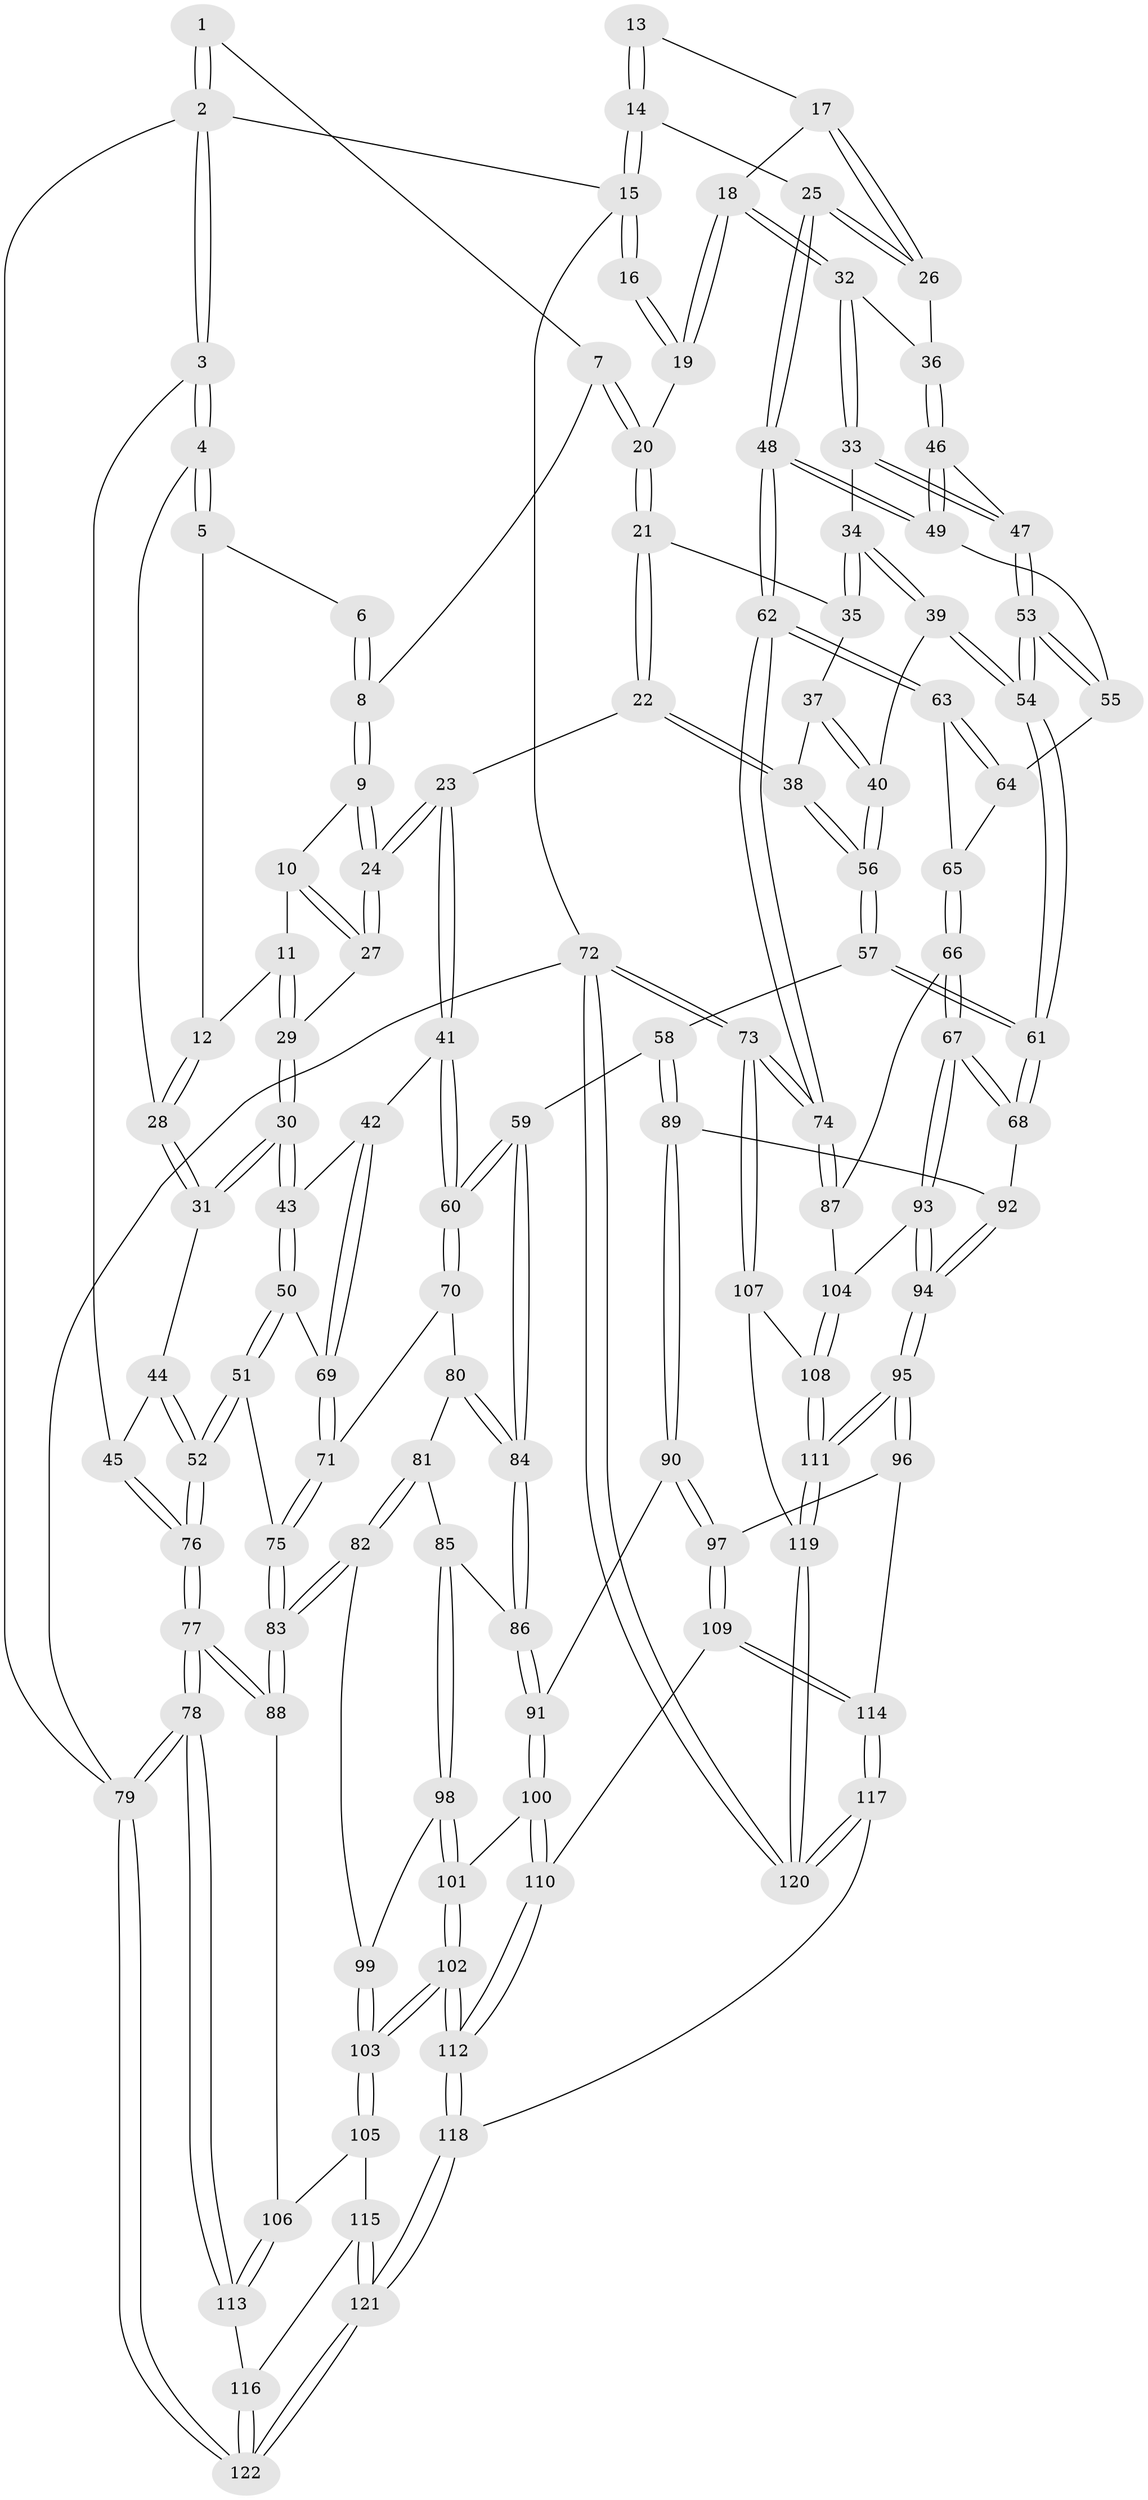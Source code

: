 // Generated by graph-tools (version 1.1) at 2025/59/03/09/25 04:59:56]
// undirected, 122 vertices, 302 edges
graph export_dot {
graph [start="1"]
  node [color=gray90,style=filled];
  1 [pos="+0.43073228922317935+0"];
  2 [pos="+0+0"];
  3 [pos="+0+0"];
  4 [pos="+0+0"];
  5 [pos="+0.21721108367827902+0.07599198119190995"];
  6 [pos="+0.2214493184214752+0.07331950782921844"];
  7 [pos="+0.5199316396700265+0"];
  8 [pos="+0.4015483905032747+0.048959997102650636"];
  9 [pos="+0.3902014846357885+0.07229220521758041"];
  10 [pos="+0.3074192398021163+0.12686466491337056"];
  11 [pos="+0.2418364173422416+0.13096315948239307"];
  12 [pos="+0.24114727893602156+0.13025946978051464"];
  13 [pos="+0.9791279746788614+0.11004014923044596"];
  14 [pos="+1+0.153799340505006"];
  15 [pos="+1+0"];
  16 [pos="+0.8103603133536819+0"];
  17 [pos="+0.9414076782684224+0.13856546071428838"];
  18 [pos="+0.7140429243361328+0"];
  19 [pos="+0.6597530362560078+0"];
  20 [pos="+0.6568122401678806+0"];
  21 [pos="+0.5959868851197059+0.07899505593079652"];
  22 [pos="+0.42146295060608824+0.28442707400807316"];
  23 [pos="+0.41328666122720414+0.2841073270523398"];
  24 [pos="+0.3977415060384425+0.25031108701135757"];
  25 [pos="+1+0.2403875255435576"];
  26 [pos="+0.946187740230204+0.22286460577776473"];
  27 [pos="+0.30890989296928056+0.20183604574571554"];
  28 [pos="+0.08248638475408113+0.16905096104714512"];
  29 [pos="+0.22958718704956835+0.22491098431855017"];
  30 [pos="+0.1812108369263327+0.29318756300747334"];
  31 [pos="+0.11965588673171428+0.23287210047495865"];
  32 [pos="+0.7835944565247532+0.1927538396899706"];
  33 [pos="+0.7516976344722859+0.2744057869988746"];
  34 [pos="+0.6873001703808461+0.3031308001308522"];
  35 [pos="+0.5975704113336565+0.18029269973700923"];
  36 [pos="+0.9083593310117054+0.24236053315233785"];
  37 [pos="+0.5931198490982545+0.19592768388306306"];
  38 [pos="+0.4851186630464629+0.3171963615417789"];
  39 [pos="+0.6301947358126381+0.3578629766321819"];
  40 [pos="+0.5956171460063304+0.3582909963825292"];
  41 [pos="+0.2908471111160888+0.39265914911474975"];
  42 [pos="+0.2840548691379904+0.3914705953568892"];
  43 [pos="+0.1901076357594811+0.3257576158649666"];
  44 [pos="+0.05276292377854664+0.27500598150282557"];
  45 [pos="+0+0.28865076434020587"];
  46 [pos="+0.909646745974879+0.3227350092969788"];
  47 [pos="+0.7792544319371502+0.32417612742902496"];
  48 [pos="+1+0.4283274688106965"];
  49 [pos="+0.9205891546774919+0.353828502944108"];
  50 [pos="+0+0.44647263338012244"];
  51 [pos="+0+0.46495404850403105"];
  52 [pos="+0+0.4649895848617695"];
  53 [pos="+0.798263943713193+0.43431560638264"];
  54 [pos="+0.7361198709987266+0.4750502421035681"];
  55 [pos="+0.8504096615606891+0.4375267358440176"];
  56 [pos="+0.551666148696813+0.37356560778097253"];
  57 [pos="+0.5172605572206072+0.4957074087865542"];
  58 [pos="+0.4468258933997722+0.5444700494798174"];
  59 [pos="+0.39595871933770044+0.5402842838075909"];
  60 [pos="+0.38001398029364836+0.5200073127970337"];
  61 [pos="+0.7051262217290778+0.560597132074865"];
  62 [pos="+1+0.4411333366835119"];
  63 [pos="+1+0.45921543767130335"];
  64 [pos="+0.852018800414506+0.43930658633583564"];
  65 [pos="+0.9062904212488335+0.5294944300143976"];
  66 [pos="+0.8732360911434348+0.6583109196094986"];
  67 [pos="+0.7925268072088277+0.6844503694277199"];
  68 [pos="+0.71378639788292+0.5921812511486326"];
  69 [pos="+0.18420499063581408+0.514935960658911"];
  70 [pos="+0.18562042631071857+0.560200865066831"];
  71 [pos="+0.18213250197765432+0.5580413985972464"];
  72 [pos="+1+1"];
  73 [pos="+1+1"];
  74 [pos="+1+0.6943763555667665"];
  75 [pos="+0.13784311875551625+0.5950497153403521"];
  76 [pos="+0+0.4854298227263015"];
  77 [pos="+0+0.7846119007551509"];
  78 [pos="+0+0.9043947573575926"];
  79 [pos="+0+1"];
  80 [pos="+0.21944646108177893+0.5869599625819395"];
  81 [pos="+0.22249559651478282+0.6051373021958844"];
  82 [pos="+0.14642911268554726+0.7365855009383337"];
  83 [pos="+0.11242820802251187+0.7403587848056683"];
  84 [pos="+0.3691004770936088+0.5754940359655947"];
  85 [pos="+0.29020769302921123+0.7038355618028891"];
  86 [pos="+0.3225755146476755+0.6856289280146428"];
  87 [pos="+1+0.6960723491912306"];
  88 [pos="+0.049201177422779886+0.7796340631795677"];
  89 [pos="+0.5202647937502368+0.6776317588899033"];
  90 [pos="+0.4810550505432152+0.8026238566551264"];
  91 [pos="+0.478130746076931+0.8032002732789877"];
  92 [pos="+0.5575695359707953+0.6727137614303789"];
  93 [pos="+0.7608702200292787+0.7855965022759216"];
  94 [pos="+0.7345961126443583+0.8175179042381514"];
  95 [pos="+0.6933977555101546+0.8896828415881778"];
  96 [pos="+0.5723462885118253+0.8549903079155813"];
  97 [pos="+0.5167114803040086+0.8260329070974854"];
  98 [pos="+0.27046195966873227+0.7217796460969501"];
  99 [pos="+0.2407426069167484+0.7371563930824369"];
  100 [pos="+0.43025179274788056+0.8410054878953502"];
  101 [pos="+0.382068333080248+0.8641940629679187"];
  102 [pos="+0.3020293672814789+0.9358082525355214"];
  103 [pos="+0.2913422755819262+0.9283300148077712"];
  104 [pos="+0.9151977983028847+0.8511245146028156"];
  105 [pos="+0.1796595971254059+0.9052935173130261"];
  106 [pos="+0.1328943992922205+0.8761917104883569"];
  107 [pos="+0.9899519196801404+0.9391067131501885"];
  108 [pos="+0.9444554202388739+0.896716357721307"];
  109 [pos="+0.47558749757136165+0.9573230460195176"];
  110 [pos="+0.45264311411901614+0.9623654980091824"];
  111 [pos="+0.7068417484019965+0.9542862487836539"];
  112 [pos="+0.33617831155184763+1"];
  113 [pos="+0.10519430488590102+0.9694700388641257"];
  114 [pos="+0.5051200983623241+0.9672383154100481"];
  115 [pos="+0.16098606018693254+0.976793601708204"];
  116 [pos="+0.10588326341068582+0.9769862354786294"];
  117 [pos="+0.5754092199511925+1"];
  118 [pos="+0.3378890577944207+1"];
  119 [pos="+0.7098178668367532+0.9839171575646856"];
  120 [pos="+0.6987705469974319+1"];
  121 [pos="+0.1477976822483576+1"];
  122 [pos="+0.053098398291604496+1"];
  1 -- 2;
  1 -- 2;
  1 -- 7;
  2 -- 3;
  2 -- 3;
  2 -- 15;
  2 -- 79;
  3 -- 4;
  3 -- 4;
  3 -- 45;
  4 -- 5;
  4 -- 5;
  4 -- 28;
  5 -- 6;
  5 -- 12;
  6 -- 8;
  6 -- 8;
  7 -- 8;
  7 -- 20;
  7 -- 20;
  8 -- 9;
  8 -- 9;
  9 -- 10;
  9 -- 24;
  9 -- 24;
  10 -- 11;
  10 -- 27;
  10 -- 27;
  11 -- 12;
  11 -- 29;
  11 -- 29;
  12 -- 28;
  12 -- 28;
  13 -- 14;
  13 -- 14;
  13 -- 17;
  14 -- 15;
  14 -- 15;
  14 -- 25;
  15 -- 16;
  15 -- 16;
  15 -- 72;
  16 -- 19;
  16 -- 19;
  17 -- 18;
  17 -- 26;
  17 -- 26;
  18 -- 19;
  18 -- 19;
  18 -- 32;
  18 -- 32;
  19 -- 20;
  20 -- 21;
  20 -- 21;
  21 -- 22;
  21 -- 22;
  21 -- 35;
  22 -- 23;
  22 -- 38;
  22 -- 38;
  23 -- 24;
  23 -- 24;
  23 -- 41;
  23 -- 41;
  24 -- 27;
  24 -- 27;
  25 -- 26;
  25 -- 26;
  25 -- 48;
  25 -- 48;
  26 -- 36;
  27 -- 29;
  28 -- 31;
  28 -- 31;
  29 -- 30;
  29 -- 30;
  30 -- 31;
  30 -- 31;
  30 -- 43;
  30 -- 43;
  31 -- 44;
  32 -- 33;
  32 -- 33;
  32 -- 36;
  33 -- 34;
  33 -- 47;
  33 -- 47;
  34 -- 35;
  34 -- 35;
  34 -- 39;
  34 -- 39;
  35 -- 37;
  36 -- 46;
  36 -- 46;
  37 -- 38;
  37 -- 40;
  37 -- 40;
  38 -- 56;
  38 -- 56;
  39 -- 40;
  39 -- 54;
  39 -- 54;
  40 -- 56;
  40 -- 56;
  41 -- 42;
  41 -- 60;
  41 -- 60;
  42 -- 43;
  42 -- 69;
  42 -- 69;
  43 -- 50;
  43 -- 50;
  44 -- 45;
  44 -- 52;
  44 -- 52;
  45 -- 76;
  45 -- 76;
  46 -- 47;
  46 -- 49;
  46 -- 49;
  47 -- 53;
  47 -- 53;
  48 -- 49;
  48 -- 49;
  48 -- 62;
  48 -- 62;
  49 -- 55;
  50 -- 51;
  50 -- 51;
  50 -- 69;
  51 -- 52;
  51 -- 52;
  51 -- 75;
  52 -- 76;
  52 -- 76;
  53 -- 54;
  53 -- 54;
  53 -- 55;
  53 -- 55;
  54 -- 61;
  54 -- 61;
  55 -- 64;
  56 -- 57;
  56 -- 57;
  57 -- 58;
  57 -- 61;
  57 -- 61;
  58 -- 59;
  58 -- 89;
  58 -- 89;
  59 -- 60;
  59 -- 60;
  59 -- 84;
  59 -- 84;
  60 -- 70;
  60 -- 70;
  61 -- 68;
  61 -- 68;
  62 -- 63;
  62 -- 63;
  62 -- 74;
  62 -- 74;
  63 -- 64;
  63 -- 64;
  63 -- 65;
  64 -- 65;
  65 -- 66;
  65 -- 66;
  66 -- 67;
  66 -- 67;
  66 -- 87;
  67 -- 68;
  67 -- 68;
  67 -- 93;
  67 -- 93;
  68 -- 92;
  69 -- 71;
  69 -- 71;
  70 -- 71;
  70 -- 80;
  71 -- 75;
  71 -- 75;
  72 -- 73;
  72 -- 73;
  72 -- 120;
  72 -- 120;
  72 -- 79;
  73 -- 74;
  73 -- 74;
  73 -- 107;
  73 -- 107;
  74 -- 87;
  74 -- 87;
  75 -- 83;
  75 -- 83;
  76 -- 77;
  76 -- 77;
  77 -- 78;
  77 -- 78;
  77 -- 88;
  77 -- 88;
  78 -- 79;
  78 -- 79;
  78 -- 113;
  78 -- 113;
  79 -- 122;
  79 -- 122;
  80 -- 81;
  80 -- 84;
  80 -- 84;
  81 -- 82;
  81 -- 82;
  81 -- 85;
  82 -- 83;
  82 -- 83;
  82 -- 99;
  83 -- 88;
  83 -- 88;
  84 -- 86;
  84 -- 86;
  85 -- 86;
  85 -- 98;
  85 -- 98;
  86 -- 91;
  86 -- 91;
  87 -- 104;
  88 -- 106;
  89 -- 90;
  89 -- 90;
  89 -- 92;
  90 -- 91;
  90 -- 97;
  90 -- 97;
  91 -- 100;
  91 -- 100;
  92 -- 94;
  92 -- 94;
  93 -- 94;
  93 -- 94;
  93 -- 104;
  94 -- 95;
  94 -- 95;
  95 -- 96;
  95 -- 96;
  95 -- 111;
  95 -- 111;
  96 -- 97;
  96 -- 114;
  97 -- 109;
  97 -- 109;
  98 -- 99;
  98 -- 101;
  98 -- 101;
  99 -- 103;
  99 -- 103;
  100 -- 101;
  100 -- 110;
  100 -- 110;
  101 -- 102;
  101 -- 102;
  102 -- 103;
  102 -- 103;
  102 -- 112;
  102 -- 112;
  103 -- 105;
  103 -- 105;
  104 -- 108;
  104 -- 108;
  105 -- 106;
  105 -- 115;
  106 -- 113;
  106 -- 113;
  107 -- 108;
  107 -- 119;
  108 -- 111;
  108 -- 111;
  109 -- 110;
  109 -- 114;
  109 -- 114;
  110 -- 112;
  110 -- 112;
  111 -- 119;
  111 -- 119;
  112 -- 118;
  112 -- 118;
  113 -- 116;
  114 -- 117;
  114 -- 117;
  115 -- 116;
  115 -- 121;
  115 -- 121;
  116 -- 122;
  116 -- 122;
  117 -- 118;
  117 -- 120;
  117 -- 120;
  118 -- 121;
  118 -- 121;
  119 -- 120;
  119 -- 120;
  121 -- 122;
  121 -- 122;
}
